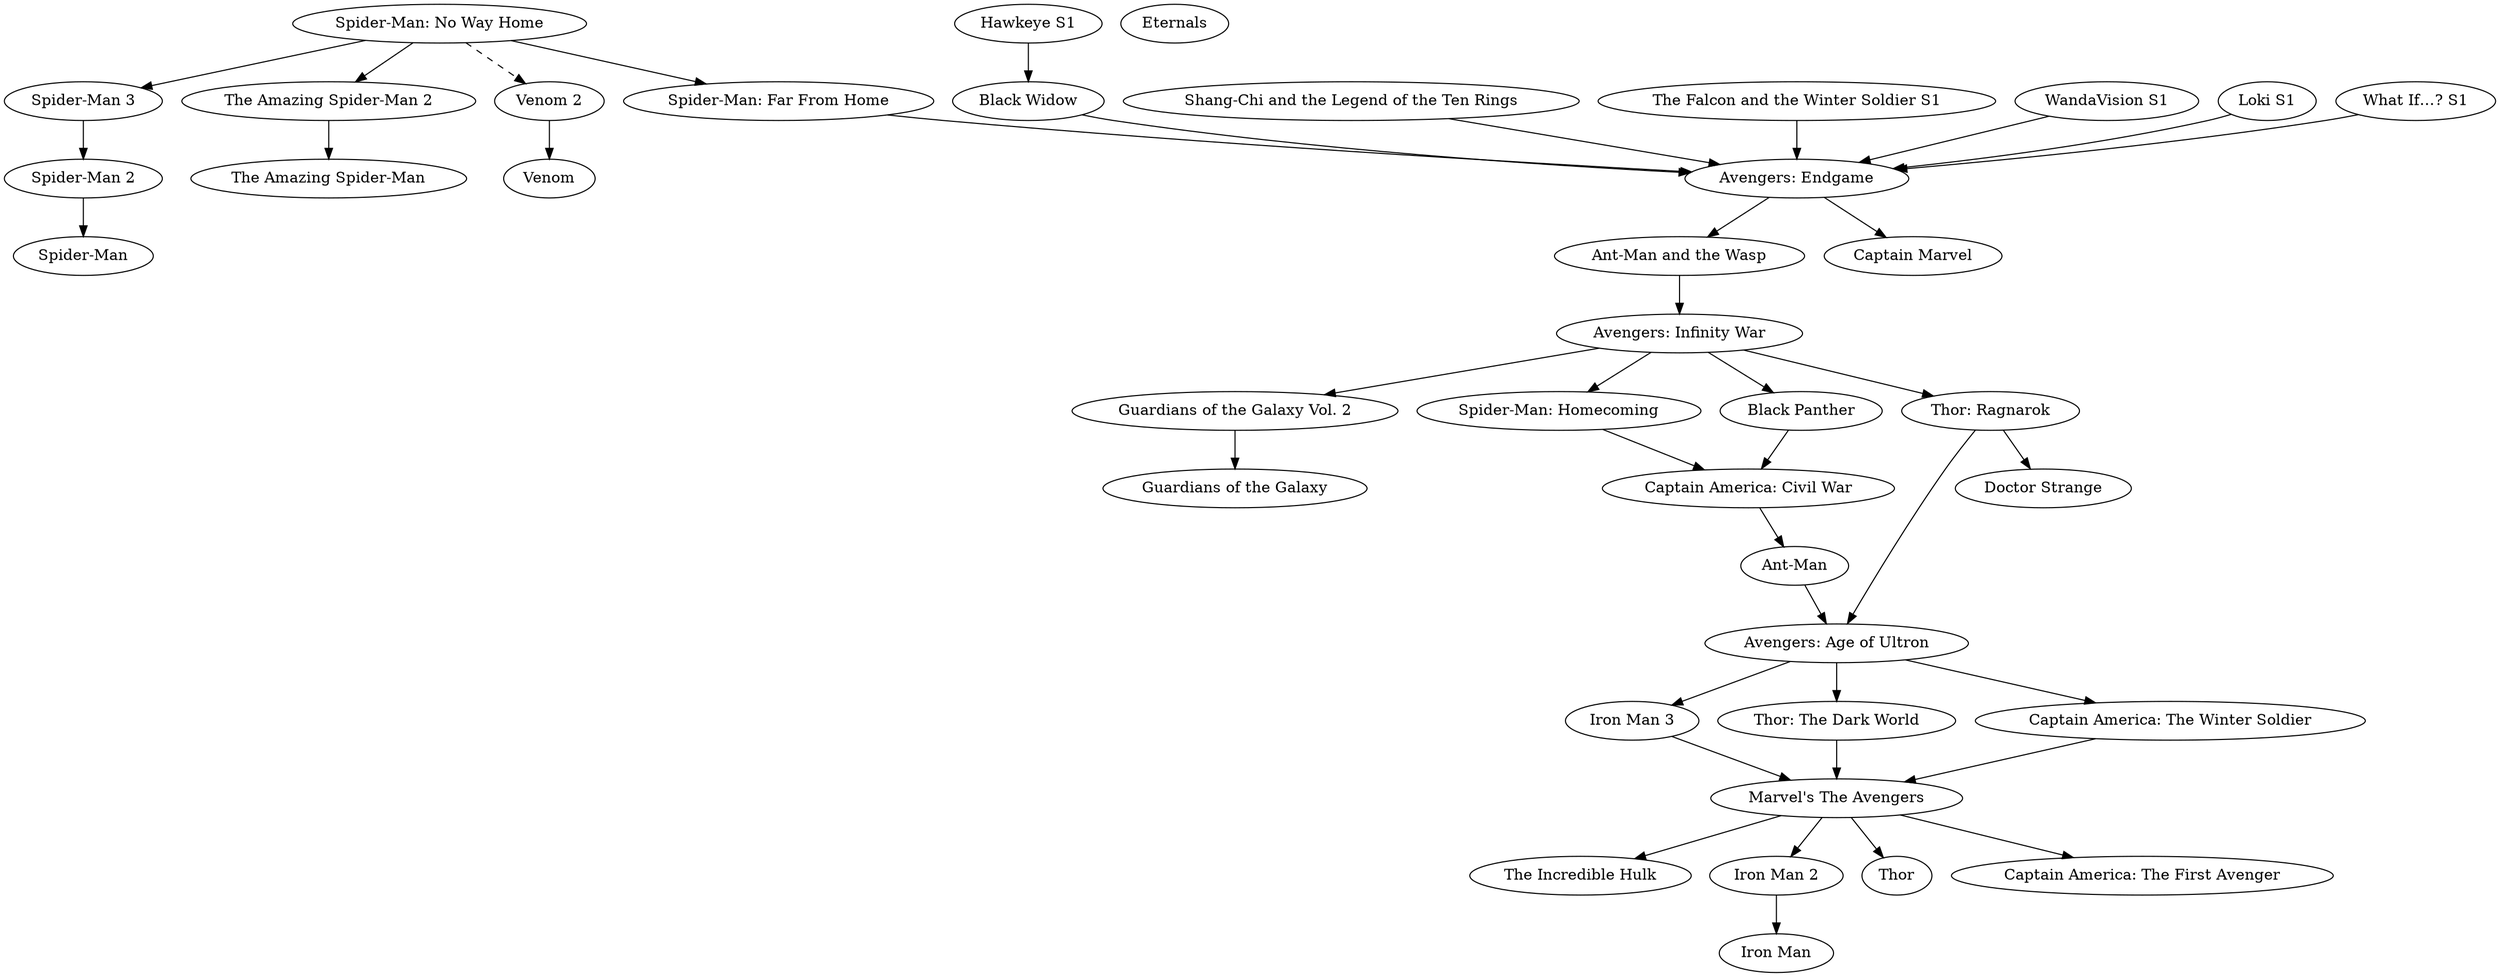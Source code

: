 digraph regexp { 
    // The definiton af all main movies
    iron_man [label="Iron Man"];
    the_incredible_hulk [label="The Incredible Hulk"];
    iron_man_2 [label="Iron Man 2"];
    thor [label="Thor"];
    captain_america_the_first_avenger [label="Captain America: The First Avenger"];
    marvels_the_avengers [label="Marvel's The Avengers"];
    iron_man_3 [label="Iron Man 3"];
    thor_the_dark_world [label="Thor: The Dark World"];
    captain_america_the_winter_soldier [label="Captain America: The Winter Soldier"];
    guardians_of_the_galaxy [label="Guardians of the Galaxy"];
    avengers_age_of_ultron [label="Avengers: Age of Ultron"];
    antman [label="Ant-Man"];
    captain_america_civil_war [label="Captain America: Civil War"];
    doctor_strange [label="Doctor Strange"];
    guardians_of_the_galaxy_vol2 [label="Guardians of the Galaxy Vol. 2"];
    spiderman_homecoming [label="Spider-Man: Homecoming"];
    thor_ragnarok [label="Thor: Ragnarok"];
    black_panther [label="Black Panther"];
    avengers_infinity_war [label="Avengers: Infinity War"];
    antman_and_the_wasp [label="Ant-Man and the Wasp"];
    captain_marvel [label="Captain Marvel"];
    avengers_endgame [label="Avengers: Endgame"];
    spiderman_far_from_home [label="Spider-Man: Far From Home"];
    black_widow [label="Black Widow"];
    shangchi_and_the_legend_of_the_ten_rings [label="Shang-Chi and the Legend of the Ten Rings"];
    eternals [label="Eternals"];
    spiderman_no_way_home [label="Spider-Man: No Way Home"];

    //iron_man
    //the_incredible_hulk

    iron_man_2 -> iron_man;

    // thor
    // captain_america_the_first_avenger

    marvels_the_avengers -> iron_man_2;
    marvels_the_avengers -> the_incredible_hulk;
    marvels_the_avengers -> thor;
    marvels_the_avengers -> captain_america_the_first_avenger;

    iron_man_3 -> marvels_the_avengers;

    thor_the_dark_world -> marvels_the_avengers;

    captain_america_the_winter_soldier -> marvels_the_avengers;

    // guardians_of_the_galaxy
    
    avengers_age_of_ultron -> iron_man_3;
    avengers_age_of_ultron -> thor_the_dark_world;
    avengers_age_of_ultron -> captain_america_the_winter_soldier;

    antman -> avengers_age_of_ultron;

    captain_america_civil_war -> antman;

    // doctor_strange

    guardians_of_the_galaxy_vol2 -> guardians_of_the_galaxy;

    spiderman_homecoming -> captain_america_civil_war;

    thor_ragnarok -> doctor_strange;
    thor_ragnarok -> avengers_age_of_ultron;

    black_panther -> captain_america_civil_war;

    avengers_infinity_war -> thor_ragnarok;
    avengers_infinity_war -> spiderman_homecoming;
    avengers_infinity_war -> black_panther;
    avengers_infinity_war -> guardians_of_the_galaxy_vol2;

    antman_and_the_wasp -> avengers_infinity_war;

    // captain_marvel;

    avengers_endgame -> captain_marvel;
    avengers_endgame -> antman_and_the_wasp;

    spiderman_far_from_home -> avengers_endgame;

    black_widow -> avengers_endgame;

    shangchi_and_the_legend_of_the_ten_rings -> avengers_endgame;

    // Have yet to watch eternals
    //eternals;

    spiderman_no_way_home -> spiderman_far_from_home;
    spiderman_no_way_home -> spiderman_3;
    spiderman_no_way_home -> the_amazing_spiderman_2;
    // Only aftercredits, not important for this movie
    spiderman_no_way_home -> venom_2 [style="dashed"]
    // Graph for Netflix Series not comlete
    //spiderman_no_way_home -> daredevil_s3;

    // The maguire Spidermans
    spiderman [label="Spider-Man"];
    spiderman_2 [label="Spider-Man 2"];
    spiderman_3 [label="Spider-Man 3"];
    spiderman_2 -> spiderman;
    spiderman_3 -> spiderman_2;

    // The other spidermans
    the_amazing_spiderman [label="The Amazing Spider-Man"];
    the_amazing_spiderman_2 [label="The Amazing Spider-Man 2"];
    the_amazing_spiderman_2 -> the_amazing_spiderman;

    // Venom movies
    venom [label="Venom"]
    venom_2 [label="Venom 2"]
    venom_2 -> venom;

    // Disney Marvel series
    the_falcon_and_the_winter_soldier [label="The Falcon and the Winter Soldier S1"]
    wandavision [label="WandaVision S1"]
    loki [label="Loki S1"]
    what_if [label="What If…? S1"]
    hawkeye [label="Hawkeye S1"]

    the_falcon_and_the_winter_soldier -> avengers_endgame;

    wandavision -> avengers_endgame;

    loki -> avengers_endgame;

    what_if -> avengers_endgame;

    hawkeye -> black_widow;
    //hawkeye -> daredevil_s3;

    // Netflix Marvel Series
    // Not watched all of them at this point
    /*
    daredevil_s1 [label="Daredevil S1"]
    daredevil_s2 [label="Daredevil S2"]
    daredevil_s3 [label="Daredevil S3"]
    daredevil_s2 -> jessica_jones_s1;
    daredevil_s3 -> daredevil_s2;

    jessica_jones_s1 [label="Jessica Jones S1"];
    jessica_jones_s2 [label="Jessica Jones S2"];
    jessica_jones_s1 -> daredevil_s1;
    jessica_jones_s2 -> jessica_jones_s1;

    luke_cage_s1 [label="Luke Cage S1"];
    luke_cage_s1 -> daredevil_s2;

    iron_fist_s1 [label="Iron Fist S1"];
    iron_fist_s1 -> luke_cage_s1;

    the_defenders [label="The Defenders"];
    the_defenders -> iron_fist_s1;
    */
}